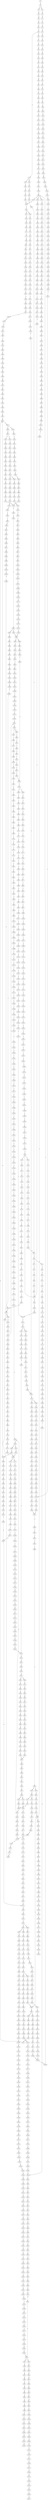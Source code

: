 strict digraph  {
	S0 -> S1 [ label = T ];
	S1 -> S2 [ label = G ];
	S1 -> S3 [ label = A ];
	S2 -> S4 [ label = A ];
	S3 -> S5 [ label = A ];
	S4 -> S6 [ label = A ];
	S5 -> S7 [ label = A ];
	S6 -> S8 [ label = C ];
	S7 -> S9 [ label = C ];
	S8 -> S10 [ label = A ];
	S9 -> S11 [ label = A ];
	S10 -> S12 [ label = G ];
	S11 -> S13 [ label = G ];
	S12 -> S14 [ label = T ];
	S12 -> S15 [ label = G ];
	S13 -> S16 [ label = G ];
	S14 -> S17 [ label = T ];
	S15 -> S18 [ label = G ];
	S15 -> S19 [ label = T ];
	S16 -> S20 [ label = T ];
	S17 -> S21 [ label = G ];
	S18 -> S22 [ label = T ];
	S19 -> S23 [ label = C ];
	S20 -> S24 [ label = C ];
	S21 -> S25 [ label = A ];
	S22 -> S26 [ label = C ];
	S23 -> S27 [ label = C ];
	S24 -> S28 [ label = T ];
	S25 -> S29 [ label = C ];
	S26 -> S30 [ label = C ];
	S27 -> S31 [ label = C ];
	S28 -> S32 [ label = C ];
	S29 -> S33 [ label = T ];
	S30 -> S34 [ label = G ];
	S31 -> S35 [ label = T ];
	S32 -> S36 [ label = T ];
	S33 -> S37 [ label = G ];
	S34 -> S38 [ label = C ];
	S35 -> S39 [ label = T ];
	S36 -> S40 [ label = C ];
	S37 -> S41 [ label = T ];
	S38 -> S42 [ label = C ];
	S39 -> S43 [ label = C ];
	S40 -> S44 [ label = C ];
	S41 -> S45 [ label = A ];
	S42 -> S46 [ label = G ];
	S43 -> S47 [ label = T ];
	S43 -> S48 [ label = G ];
	S44 -> S49 [ label = G ];
	S45 -> S50 [ label = C ];
	S46 -> S51 [ label = C ];
	S46 -> S52 [ label = G ];
	S47 -> S53 [ label = C ];
	S48 -> S54 [ label = C ];
	S49 -> S55 [ label = T ];
	S50 -> S56 [ label = A ];
	S51 -> S57 [ label = A ];
	S52 -> S58 [ label = A ];
	S53 -> S59 [ label = G ];
	S54 -> S60 [ label = A ];
	S55 -> S61 [ label = A ];
	S56 -> S62 [ label = C ];
	S57 -> S63 [ label = C ];
	S58 -> S64 [ label = A ];
	S59 -> S65 [ label = T ];
	S60 -> S66 [ label = C ];
	S61 -> S67 [ label = C ];
	S62 -> S68 [ label = T ];
	S63 -> S69 [ label = G ];
	S64 -> S70 [ label = C ];
	S65 -> S71 [ label = A ];
	S66 -> S72 [ label = G ];
	S67 -> S73 [ label = A ];
	S68 -> S74 [ label = T ];
	S69 -> S75 [ label = C ];
	S70 -> S76 [ label = T ];
	S71 -> S77 [ label = C ];
	S72 -> S78 [ label = T ];
	S73 -> S79 [ label = T ];
	S74 -> S80 [ label = G ];
	S75 -> S81 [ label = G ];
	S76 -> S82 [ label = G ];
	S77 -> S83 [ label = G ];
	S78 -> S84 [ label = G ];
	S79 -> S85 [ label = G ];
	S80 -> S86 [ label = G ];
	S81 -> S87 [ label = C ];
	S82 -> S88 [ label = C ];
	S83 -> S89 [ label = G ];
	S84 -> S90 [ label = G ];
	S85 -> S91 [ label = G ];
	S86 -> S92 [ label = A ];
	S87 -> S93 [ label = A ];
	S87 -> S94 [ label = G ];
	S88 -> S95 [ label = A ];
	S89 -> S96 [ label = C ];
	S90 -> S97 [ label = C ];
	S91 -> S98 [ label = C ];
	S92 -> S99 [ label = G ];
	S93 -> S100 [ label = G ];
	S94 -> S101 [ label = C ];
	S94 -> S102 [ label = G ];
	S95 -> S103 [ label = A ];
	S96 -> S104 [ label = T ];
	S97 -> S105 [ label = G ];
	S98 -> S106 [ label = G ];
	S99 -> S107 [ label = A ];
	S100 -> S108 [ label = C ];
	S101 -> S109 [ label = G ];
	S102 -> S110 [ label = C ];
	S103 -> S111 [ label = C ];
	S104 -> S112 [ label = A ];
	S105 -> S113 [ label = T ];
	S106 -> S114 [ label = C ];
	S107 -> S115 [ label = C ];
	S108 -> S116 [ label = C ];
	S109 -> S117 [ label = T ];
	S110 -> S118 [ label = T ];
	S111 -> S119 [ label = C ];
	S112 -> S120 [ label = C ];
	S113 -> S121 [ label = C ];
	S114 -> S122 [ label = C ];
	S115 -> S123 [ label = C ];
	S116 -> S124 [ label = G ];
	S117 -> S125 [ label = C ];
	S118 -> S126 [ label = G ];
	S119 -> S127 [ label = A ];
	S120 -> S128 [ label = T ];
	S121 -> S129 [ label = C ];
	S122 -> S130 [ label = C ];
	S123 -> S131 [ label = C ];
	S124 -> S132 [ label = G ];
	S125 -> S133 [ label = G ];
	S126 -> S134 [ label = G ];
	S127 -> S135 [ label = G ];
	S128 -> S136 [ label = G ];
	S129 -> S137 [ label = C ];
	S130 -> S138 [ label = C ];
	S131 -> S139 [ label = C ];
	S132 -> S140 [ label = C ];
	S132 -> S141 [ label = T ];
	S133 -> S142 [ label = A ];
	S134 -> S143 [ label = A ];
	S135 -> S144 [ label = A ];
	S136 -> S145 [ label = G ];
	S137 -> S146 [ label = C ];
	S138 -> S147 [ label = C ];
	S139 -> S148 [ label = C ];
	S140 -> S149 [ label = A ];
	S141 -> S150 [ label = G ];
	S142 -> S151 [ label = C ];
	S143 -> S152 [ label = A ];
	S144 -> S153 [ label = A ];
	S145 -> S154 [ label = T ];
	S146 -> S155 [ label = A ];
	S147 -> S156 [ label = A ];
	S148 -> S157 [ label = C ];
	S149 -> S158 [ label = C ];
	S150 -> S159 [ label = G ];
	S151 -> S160 [ label = G ];
	S152 -> S161 [ label = T ];
	S153 -> S162 [ label = C ];
	S154 -> S163 [ label = G ];
	S155 -> S164 [ label = C ];
	S156 -> S165 [ label = C ];
	S157 -> S166 [ label = T ];
	S158 -> S167 [ label = T ];
	S159 -> S168 [ label = A ];
	S160 -> S169 [ label = C ];
	S161 -> S170 [ label = G ];
	S162 -> S171 [ label = A ];
	S163 -> S172 [ label = C ];
	S164 -> S173 [ label = T ];
	S165 -> S174 [ label = T ];
	S166 -> S175 [ label = T ];
	S167 -> S176 [ label = T ];
	S168 -> S177 [ label = A ];
	S169 -> S178 [ label = G ];
	S170 -> S179 [ label = G ];
	S171 -> S180 [ label = G ];
	S172 -> S181 [ label = T ];
	S173 -> S182 [ label = T ];
	S174 -> S183 [ label = T ];
	S175 -> S184 [ label = C ];
	S176 -> S185 [ label = C ];
	S177 -> S186 [ label = G ];
	S178 -> S187 [ label = C ];
	S179 -> S188 [ label = G ];
	S180 -> S189 [ label = C ];
	S181 -> S190 [ label = A ];
	S182 -> S191 [ label = G ];
	S183 -> S192 [ label = T ];
	S184 -> S193 [ label = A ];
	S185 -> S194 [ label = A ];
	S186 -> S195 [ label = A ];
	S187 -> S196 [ label = C ];
	S188 -> S197 [ label = G ];
	S189 -> S198 [ label = C ];
	S190 -> S199 [ label = C ];
	S191 -> S200 [ label = A ];
	S192 -> S201 [ label = A ];
	S193 -> S202 [ label = G ];
	S194 -> S203 [ label = G ];
	S195 -> S204 [ label = A ];
	S196 -> S205 [ label = T ];
	S197 -> S206 [ label = T ];
	S198 -> S207 [ label = G ];
	S199 -> S208 [ label = T ];
	S200 -> S209 [ label = G ];
	S201 -> S210 [ label = G ];
	S202 -> S211 [ label = A ];
	S203 -> S212 [ label = C ];
	S204 -> S213 [ label = C ];
	S205 -> S214 [ label = C ];
	S206 -> S215 [ label = C ];
	S207 -> S216 [ label = T ];
	S208 -> S217 [ label = G ];
	S209 -> S218 [ label = C ];
	S210 -> S219 [ label = C ];
	S211 -> S220 [ label = G ];
	S212 -> S221 [ label = C ];
	S213 -> S222 [ label = G ];
	S214 -> S223 [ label = G ];
	S215 -> S224 [ label = C ];
	S216 -> S225 [ label = C ];
	S217 -> S226 [ label = T ];
	S218 -> S227 [ label = C ];
	S219 -> S228 [ label = C ];
	S220 -> S229 [ label = G ];
	S221 -> S230 [ label = G ];
	S222 -> S231 [ label = G ];
	S223 -> S232 [ label = G ];
	S224 -> S233 [ label = G ];
	S225 -> S234 [ label = C ];
	S226 -> S235 [ label = A ];
	S227 -> S236 [ label = G ];
	S228 -> S237 [ label = G ];
	S229 -> S238 [ label = T ];
	S230 -> S239 [ label = C ];
	S231 -> S240 [ label = C ];
	S232 -> S241 [ label = G ];
	S233 -> S242 [ label = C ];
	S234 -> S243 [ label = T ];
	S235 -> S244 [ label = A ];
	S236 -> S245 [ label = C ];
	S237 -> S246 [ label = T ];
	S238 -> S247 [ label = C ];
	S239 -> S248 [ label = C ];
	S240 -> S249 [ label = A ];
	S241 -> S250 [ label = C ];
	S242 -> S42 [ label = C ];
	S243 -> S251 [ label = C ];
	S244 -> S252 [ label = C ];
	S245 -> S253 [ label = C ];
	S246 -> S254 [ label = C ];
	S247 -> S255 [ label = C ];
	S248 -> S256 [ label = C ];
	S249 -> S257 [ label = C ];
	S250 -> S258 [ label = T ];
	S251 -> S259 [ label = T ];
	S252 -> S260 [ label = A ];
	S253 -> S261 [ label = C ];
	S254 -> S262 [ label = C ];
	S255 -> S263 [ label = C ];
	S256 -> S264 [ label = C ];
	S257 -> S265 [ label = C ];
	S257 -> S266 [ label = T ];
	S258 -> S267 [ label = C ];
	S259 -> S268 [ label = G ];
	S260 -> S269 [ label = C ];
	S261 -> S264 [ label = C ];
	S262 -> S270 [ label = C ];
	S263 -> S271 [ label = T ];
	S263 -> S272 [ label = A ];
	S263 -> S273 [ label = G ];
	S264 -> S274 [ label = T ];
	S265 -> S275 [ label = G ];
	S266 -> S276 [ label = G ];
	S267 -> S277 [ label = A ];
	S268 -> S278 [ label = T ];
	S269 -> S279 [ label = A ];
	S270 -> S280 [ label = A ];
	S271 -> S39 [ label = T ];
	S272 -> S281 [ label = G ];
	S273 -> S282 [ label = G ];
	S274 -> S283 [ label = T ];
	S274 -> S284 [ label = C ];
	S275 -> S285 [ label = G ];
	S276 -> S286 [ label = G ];
	S277 -> S287 [ label = C ];
	S278 -> S288 [ label = C ];
	S279 -> S289 [ label = C ];
	S280 -> S290 [ label = C ];
	S281 -> S291 [ label = A ];
	S282 -> S292 [ label = A ];
	S283 -> S293 [ label = C ];
	S284 -> S294 [ label = C ];
	S285 -> S295 [ label = G ];
	S286 -> S296 [ label = G ];
	S287 -> S297 [ label = G ];
	S288 -> S298 [ label = G ];
	S289 -> S299 [ label = G ];
	S290 -> S300 [ label = C ];
	S291 -> S301 [ label = G ];
	S292 -> S302 [ label = G ];
	S293 -> S303 [ label = A ];
	S294 -> S304 [ label = A ];
	S295 -> S305 [ label = A ];
	S296 -> S306 [ label = A ];
	S297 -> S307 [ label = T ];
	S298 -> S308 [ label = T ];
	S299 -> S309 [ label = C ];
	S300 -> S310 [ label = A ];
	S301 -> S311 [ label = C ];
	S302 -> S312 [ label = G ];
	S303 -> S313 [ label = C ];
	S304 -> S314 [ label = C ];
	S305 -> S315 [ label = A ];
	S306 -> S316 [ label = A ];
	S307 -> S317 [ label = C ];
	S308 -> S318 [ label = G ];
	S309 -> S319 [ label = T ];
	S310 -> S320 [ label = C ];
	S311 -> S321 [ label = C ];
	S312 -> S322 [ label = C ];
	S313 -> S323 [ label = G ];
	S314 -> S324 [ label = C ];
	S315 -> S325 [ label = T ];
	S316 -> S326 [ label = C ];
	S317 -> S327 [ label = C ];
	S318 -> S328 [ label = G ];
	S319 -> S329 [ label = C ];
	S320 -> S330 [ label = C ];
	S321 -> S331 [ label = A ];
	S322 -> S332 [ label = G ];
	S323 -> S333 [ label = C ];
	S324 -> S334 [ label = C ];
	S325 -> S335 [ label = T ];
	S326 -> S336 [ label = T ];
	S327 -> S337 [ label = A ];
	S328 -> S338 [ label = T ];
	S329 -> S339 [ label = C ];
	S330 -> S340 [ label = G ];
	S331 -> S341 [ label = C ];
	S332 -> S342 [ label = T ];
	S333 -> S343 [ label = T ];
	S334 -> S344 [ label = G ];
	S335 -> S345 [ label = G ];
	S336 -> S346 [ label = G ];
	S337 -> S347 [ label = G ];
	S338 -> S348 [ label = A ];
	S339 -> S349 [ label = T ];
	S340 -> S350 [ label = A ];
	S341 -> S351 [ label = G ];
	S342 -> S352 [ label = G ];
	S343 -> S353 [ label = C ];
	S344 -> S354 [ label = C ];
	S345 -> S355 [ label = A ];
	S346 -> S356 [ label = G ];
	S347 -> S357 [ label = C ];
	S348 -> S358 [ label = C ];
	S349 -> S359 [ label = A ];
	S350 -> S360 [ label = T ];
	S351 -> S361 [ label = G ];
	S352 -> S362 [ label = G ];
	S353 -> S363 [ label = C ];
	S354 -> S364 [ label = C ];
	S355 -> S365 [ label = A ];
	S356 -> S366 [ label = A ];
	S357 -> S367 [ label = T ];
	S357 -> S368 [ label = G ];
	S358 -> S369 [ label = C ];
	S359 -> S370 [ label = G ];
	S360 -> S371 [ label = C ];
	S361 -> S372 [ label = T ];
	S362 -> S373 [ label = T ];
	S363 -> S374 [ label = G ];
	S364 -> S375 [ label = G ];
	S365 -> S376 [ label = C ];
	S366 -> S377 [ label = C ];
	S367 -> S378 [ label = T ];
	S368 -> S379 [ label = A ];
	S369 -> S380 [ label = G ];
	S370 -> S381 [ label = A ];
	S371 -> S382 [ label = G ];
	S372 -> S383 [ label = T ];
	S373 -> S384 [ label = A ];
	S374 -> S385 [ label = G ];
	S375 -> S386 [ label = G ];
	S376 -> S387 [ label = C ];
	S377 -> S388 [ label = C ];
	S378 -> S389 [ label = C ];
	S379 -> S390 [ label = G ];
	S380 -> S391 [ label = G ];
	S381 -> S392 [ label = A ];
	S382 -> S393 [ label = G ];
	S383 -> S394 [ label = A ];
	S384 -> S395 [ label = T ];
	S385 -> S396 [ label = T ];
	S386 -> S397 [ label = T ];
	S387 -> S398 [ label = C ];
	S388 -> S399 [ label = C ];
	S389 -> S400 [ label = A ];
	S390 -> S401 [ label = T ];
	S391 -> S402 [ label = T ];
	S392 -> S403 [ label = C ];
	S393 -> S404 [ label = T ];
	S394 -> S405 [ label = C ];
	S395 -> S406 [ label = G ];
	S396 -> S407 [ label = T ];
	S397 -> S408 [ label = C ];
	S398 -> S409 [ label = G ];
	S399 -> S410 [ label = G ];
	S400 -> S411 [ label = C ];
	S401 -> S412 [ label = C ];
	S402 -> S413 [ label = G ];
	S403 -> S414 [ label = T ];
	S404 -> S415 [ label = T ];
	S405 -> S416 [ label = T ];
	S406 -> S417 [ label = A ];
	S407 -> S418 [ label = G ];
	S408 -> S419 [ label = C ];
	S409 -> S420 [ label = T ];
	S410 -> S421 [ label = T ];
	S411 -> S422 [ label = G ];
	S412 -> S423 [ label = C ];
	S412 -> S424 [ label = T ];
	S413 -> S425 [ label = G ];
	S414 -> S426 [ label = T ];
	S415 -> S427 [ label = C ];
	S416 -> S428 [ label = G ];
	S417 -> S429 [ label = G ];
	S418 -> S430 [ label = C ];
	S419 -> S431 [ label = C ];
	S420 -> S432 [ label = C ];
	S421 -> S433 [ label = C ];
	S422 -> S434 [ label = C ];
	S423 -> S435 [ label = C ];
	S424 -> S436 [ label = C ];
	S425 -> S437 [ label = T ];
	S426 -> S438 [ label = C ];
	S427 -> S439 [ label = C ];
	S428 -> S440 [ label = C ];
	S429 -> S441 [ label = C ];
	S430 -> S442 [ label = A ];
	S431 -> S443 [ label = A ];
	S432 -> S444 [ label = T ];
	S433 -> S445 [ label = T ];
	S434 -> S446 [ label = C ];
	S435 -> S447 [ label = T ];
	S435 -> S448 [ label = G ];
	S436 -> S449 [ label = G ];
	S437 -> S450 [ label = T ];
	S438 -> S451 [ label = A ];
	S439 -> S452 [ label = A ];
	S440 -> S453 [ label = A ];
	S441 -> S454 [ label = G ];
	S442 -> S455 [ label = C ];
	S443 -> S456 [ label = G ];
	S444 -> S457 [ label = C ];
	S445 -> S457 [ label = C ];
	S446 -> S458 [ label = C ];
	S447 -> S459 [ label = C ];
	S448 -> S460 [ label = C ];
	S449 -> S461 [ label = T ];
	S450 -> S462 [ label = A ];
	S451 -> S463 [ label = A ];
	S452 -> S464 [ label = G ];
	S453 -> S465 [ label = G ];
	S454 -> S466 [ label = G ];
	S455 -> S467 [ label = T ];
	S456 -> S468 [ label = T ];
	S457 -> S469 [ label = G ];
	S458 -> S470 [ label = T ];
	S459 -> S471 [ label = C ];
	S460 -> S472 [ label = C ];
	S461 -> S473 [ label = C ];
	S462 -> S474 [ label = G ];
	S463 -> S475 [ label = C ];
	S464 -> S476 [ label = T ];
	S465 -> S477 [ label = A ];
	S466 -> S478 [ label = T ];
	S467 -> S479 [ label = G ];
	S468 -> S480 [ label = G ];
	S469 -> S481 [ label = G ];
	S470 -> S482 [ label = T ];
	S471 -> S483 [ label = G ];
	S472 -> S484 [ label = T ];
	S473 -> S485 [ label = T ];
	S474 -> S486 [ label = A ];
	S475 -> S487 [ label = C ];
	S475 -> S488 [ label = T ];
	S476 -> S489 [ label = G ];
	S477 -> S490 [ label = C ];
	S478 -> S491 [ label = C ];
	S479 -> S492 [ label = G ];
	S480 -> S493 [ label = G ];
	S481 -> S494 [ label = C ];
	S482 -> S495 [ label = C ];
	S483 -> S496 [ label = G ];
	S484 -> S497 [ label = G ];
	S485 -> S498 [ label = G ];
	S486 -> S499 [ label = A ];
	S487 -> S500 [ label = G ];
	S488 -> S501 [ label = G ];
	S489 -> S502 [ label = G ];
	S490 -> S503 [ label = G ];
	S491 -> S504 [ label = G ];
	S492 -> S505 [ label = T ];
	S493 -> S506 [ label = T ];
	S494 -> S507 [ label = A ];
	S495 -> S508 [ label = A ];
	S496 -> S509 [ label = T ];
	S497 -> S510 [ label = T ];
	S498 -> S511 [ label = T ];
	S499 -> S512 [ label = G ];
	S500 -> S513 [ label = G ];
	S501 -> S514 [ label = G ];
	S501 -> S515 [ label = C ];
	S502 -> S516 [ label = T ];
	S503 -> S517 [ label = G ];
	S504 -> S518 [ label = C ];
	S505 -> S519 [ label = C ];
	S506 -> S520 [ label = C ];
	S507 -> S521 [ label = C ];
	S508 -> S522 [ label = T ];
	S509 -> S523 [ label = C ];
	S510 -> S524 [ label = C ];
	S511 -> S525 [ label = T ];
	S512 -> S526 [ label = G ];
	S513 -> S527 [ label = C ];
	S514 -> S528 [ label = C ];
	S515 -> S529 [ label = C ];
	S516 -> S520 [ label = C ];
	S517 -> S530 [ label = A ];
	S518 -> S531 [ label = A ];
	S519 -> S532 [ label = G ];
	S520 -> S533 [ label = G ];
	S521 -> S534 [ label = C ];
	S522 -> S535 [ label = C ];
	S523 -> S536 [ label = T ];
	S524 -> S537 [ label = G ];
	S525 -> S538 [ label = C ];
	S526 -> S539 [ label = G ];
	S527 -> S540 [ label = C ];
	S528 -> S541 [ label = C ];
	S529 -> S542 [ label = C ];
	S530 -> S543 [ label = C ];
	S531 -> S544 [ label = C ];
	S532 -> S545 [ label = T ];
	S533 -> S546 [ label = T ];
	S534 -> S547 [ label = G ];
	S535 -> S548 [ label = C ];
	S536 -> S549 [ label = G ];
	S537 -> S550 [ label = C ];
	S538 -> S551 [ label = C ];
	S539 -> S552 [ label = G ];
	S540 -> S553 [ label = C ];
	S541 -> S554 [ label = C ];
	S542 -> S555 [ label = T ];
	S543 -> S556 [ label = A ];
	S544 -> S557 [ label = G ];
	S545 -> S558 [ label = C ];
	S546 -> S559 [ label = C ];
	S547 -> S560 [ label = A ];
	S548 -> S561 [ label = A ];
	S549 -> S562 [ label = G ];
	S550 -> S563 [ label = G ];
	S551 -> S564 [ label = G ];
	S552 -> S565 [ label = G ];
	S553 -> S566 [ label = A ];
	S554 -> S567 [ label = A ];
	S555 -> S568 [ label = A ];
	S556 -> S569 [ label = C ];
	S557 -> S570 [ label = C ];
	S558 -> S571 [ label = C ];
	S559 -> S571 [ label = C ];
	S560 -> S572 [ label = G ];
	S560 -> S573 [ label = A ];
	S561 -> S574 [ label = G ];
	S562 -> S575 [ label = A ];
	S563 -> S576 [ label = C ];
	S564 -> S577 [ label = T ];
	S565 -> S578 [ label = T ];
	S566 -> S579 [ label = G ];
	S567 -> S580 [ label = G ];
	S568 -> S581 [ label = G ];
	S569 -> S582 [ label = A ];
	S570 -> S583 [ label = G ];
	S571 -> S584 [ label = G ];
	S572 -> S585 [ label = T ];
	S573 -> S586 [ label = T ];
	S574 -> S587 [ label = A ];
	S575 -> S588 [ label = G ];
	S576 -> S589 [ label = G ];
	S576 -> S590 [ label = A ];
	S577 -> S591 [ label = G ];
	S578 -> S592 [ label = C ];
	S579 -> S593 [ label = T ];
	S580 -> S594 [ label = G ];
	S581 -> S595 [ label = G ];
	S582 -> S596 [ label = C ];
	S583 -> S87 [ label = C ];
	S584 -> S597 [ label = T ];
	S585 -> S598 [ label = C ];
	S586 -> S599 [ label = G ];
	S587 -> S600 [ label = A ];
	S588 -> S601 [ label = G ];
	S589 -> S602 [ label = A ];
	S590 -> S603 [ label = A ];
	S591 -> S604 [ label = G ];
	S592 -> S605 [ label = C ];
	S593 -> S606 [ label = T ];
	S594 -> S607 [ label = T ];
	S595 -> S608 [ label = T ];
	S596 -> S609 [ label = C ];
	S597 -> S610 [ label = C ];
	S598 -> S611 [ label = C ];
	S599 -> S612 [ label = T ];
	S600 -> S613 [ label = C ];
	S601 -> S614 [ label = G ];
	S602 -> S615 [ label = G ];
	S603 -> S616 [ label = C ];
	S604 -> S617 [ label = C ];
	S605 -> S618 [ label = G ];
	S606 -> S619 [ label = G ];
	S607 -> S620 [ label = G ];
	S608 -> S621 [ label = G ];
	S609 -> S622 [ label = T ];
	S610 -> S623 [ label = A ];
	S611 -> S624 [ label = A ];
	S611 -> S625 [ label = T ];
	S612 -> S626 [ label = A ];
	S613 -> S627 [ label = C ];
	S614 -> S628 [ label = T ];
	S615 -> S629 [ label = C ];
	S616 -> S630 [ label = C ];
	S617 -> S631 [ label = C ];
	S618 -> S632 [ label = T ];
	S619 -> S633 [ label = T ];
	S620 -> S634 [ label = C ];
	S620 -> S635 [ label = G ];
	S621 -> S636 [ label = T ];
	S622 -> S637 [ label = C ];
	S623 -> S638 [ label = C ];
	S624 -> S639 [ label = G ];
	S625 -> S640 [ label = C ];
	S626 -> S641 [ label = G ];
	S627 -> S642 [ label = A ];
	S627 -> S643 [ label = G ];
	S628 -> S644 [ label = G ];
	S629 -> S645 [ label = A ];
	S630 -> S646 [ label = C ];
	S631 -> S647 [ label = C ];
	S632 -> S648 [ label = C ];
	S633 -> S649 [ label = G ];
	S634 -> S650 [ label = G ];
	S635 -> S651 [ label = G ];
	S636 -> S652 [ label = G ];
	S637 -> S653 [ label = T ];
	S638 -> S654 [ label = C ];
	S639 -> S655 [ label = T ];
	S639 -> S656 [ label = C ];
	S640 -> S657 [ label = G ];
	S641 -> S658 [ label = T ];
	S642 -> S659 [ label = G ];
	S642 -> S660 [ label = C ];
	S643 -> S661 [ label = G ];
	S644 -> S662 [ label = T ];
	S645 -> S663 [ label = G ];
	S646 -> S664 [ label = G ];
	S647 -> S665 [ label = G ];
	S648 -> S666 [ label = G ];
	S649 -> S667 [ label = C ];
	S650 -> S668 [ label = C ];
	S651 -> S669 [ label = C ];
	S652 -> S670 [ label = C ];
	S653 -> S671 [ label = A ];
	S654 -> S672 [ label = C ];
	S654 -> S673 [ label = G ];
	S655 -> S674 [ label = A ];
	S656 -> S675 [ label = T ];
	S657 -> S676 [ label = A ];
	S658 -> S677 [ label = T ];
	S659 -> S678 [ label = A ];
	S660 -> S679 [ label = C ];
	S661 -> S680 [ label = A ];
	S662 -> S681 [ label = T ];
	S663 -> S682 [ label = T ];
	S664 -> S683 [ label = T ];
	S665 -> S684 [ label = T ];
	S666 -> S685 [ label = G ];
	S667 -> S686 [ label = G ];
	S668 -> S687 [ label = G ];
	S669 -> S688 [ label = T ];
	S670 -> S689 [ label = G ];
	S671 -> S690 [ label = G ];
	S672 -> S691 [ label = T ];
	S673 -> S692 [ label = A ];
	S674 -> S693 [ label = G ];
	S675 -> S378 [ label = T ];
	S676 -> S694 [ label = A ];
	S677 -> S695 [ label = T ];
	S678 -> S696 [ label = C ];
	S679 -> S697 [ label = A ];
	S680 -> S698 [ label = C ];
	S681 -> S699 [ label = C ];
	S682 -> S700 [ label = G ];
	S683 -> S701 [ label = A ];
	S684 -> S702 [ label = C ];
	S685 -> S703 [ label = A ];
	S686 -> S704 [ label = T ];
	S687 -> S705 [ label = T ];
	S688 -> S706 [ label = T ];
	S689 -> S707 [ label = T ];
	S690 -> S708 [ label = A ];
	S691 -> S709 [ label = G ];
	S692 -> S710 [ label = A ];
	S692 -> S711 [ label = G ];
	S693 -> S712 [ label = G ];
	S693 -> S713 [ label = C ];
	S694 -> S714 [ label = C ];
	S695 -> S715 [ label = C ];
	S696 -> S716 [ label = T ];
	S697 -> S717 [ label = C ];
	S698 -> S718 [ label = G ];
	S699 -> S719 [ label = C ];
	S700 -> S720 [ label = C ];
	S701 -> S721 [ label = C ];
	S702 -> S722 [ label = C ];
	S703 -> S723 [ label = A ];
	S704 -> S724 [ label = C ];
	S705 -> S725 [ label = C ];
	S706 -> S726 [ label = C ];
	S707 -> S727 [ label = C ];
	S708 -> S728 [ label = A ];
	S709 -> S729 [ label = T ];
	S710 -> S730 [ label = T ];
	S711 -> S731 [ label = T ];
	S712 -> S732 [ label = G ];
	S713 -> S733 [ label = T ];
	S714 -> S734 [ label = T ];
	S715 -> S735 [ label = A ];
	S716 -> S736 [ label = C ];
	S717 -> S737 [ label = C ];
	S718 -> S738 [ label = C ];
	S719 -> S739 [ label = A ];
	S720 -> S740 [ label = A ];
	S721 -> S741 [ label = A ];
	S722 -> S742 [ label = A ];
	S723 -> S743 [ label = C ];
	S724 -> S744 [ label = G ];
	S725 -> S745 [ label = G ];
	S726 -> S746 [ label = G ];
	S727 -> S744 [ label = G ];
	S728 -> S747 [ label = C ];
	S729 -> S748 [ label = C ];
	S730 -> S749 [ label = C ];
	S731 -> S598 [ label = C ];
	S732 -> S750 [ label = T ];
	S733 -> S751 [ label = C ];
	S734 -> S752 [ label = T ];
	S735 -> S753 [ label = C ];
	S736 -> S754 [ label = C ];
	S737 -> S755 [ label = C ];
	S738 -> S756 [ label = C ];
	S739 -> S757 [ label = G ];
	S740 -> S758 [ label = A ];
	S741 -> S759 [ label = G ];
	S742 -> S760 [ label = G ];
	S743 -> S761 [ label = A ];
	S743 -> S762 [ label = T ];
	S744 -> S763 [ label = A ];
	S745 -> S764 [ label = T ];
	S746 -> S765 [ label = A ];
	S747 -> S766 [ label = G ];
	S748 -> S767 [ label = C ];
	S749 -> S768 [ label = C ];
	S750 -> S769 [ label = C ];
	S751 -> S770 [ label = C ];
	S752 -> S771 [ label = C ];
	S753 -> S772 [ label = T ];
	S754 -> S773 [ label = C ];
	S755 -> S774 [ label = C ];
	S756 -> S775 [ label = C ];
	S757 -> S776 [ label = C ];
	S758 -> S777 [ label = C ];
	S759 -> S778 [ label = C ];
	S760 -> S779 [ label = T ];
	S761 -> S780 [ label = G ];
	S762 -> S781 [ label = A ];
	S763 -> S782 [ label = A ];
	S764 -> S783 [ label = G ];
	S765 -> S784 [ label = A ];
	S766 -> S785 [ label = A ];
	S767 -> S786 [ label = T ];
	S768 -> S787 [ label = T ];
	S769 -> S788 [ label = A ];
	S770 -> S789 [ label = A ];
	S771 -> S790 [ label = A ];
	S772 -> S791 [ label = C ];
	S773 -> S792 [ label = A ];
	S774 -> S793 [ label = T ];
	S775 -> S794 [ label = A ];
	S776 -> S795 [ label = A ];
	S777 -> S796 [ label = A ];
	S778 -> S797 [ label = A ];
	S779 -> S798 [ label = A ];
	S780 -> S799 [ label = G ];
	S781 -> S800 [ label = C ];
	S782 -> S801 [ label = C ];
	S783 -> S802 [ label = C ];
	S784 -> S803 [ label = C ];
	S785 -> S804 [ label = G ];
	S786 -> S805 [ label = A ];
	S786 -> S806 [ label = T ];
	S787 -> S807 [ label = C ];
	S788 -> S808 [ label = C ];
	S789 -> S809 [ label = C ];
	S790 -> S463 [ label = A ];
	S791 -> S810 [ label = C ];
	S792 -> S811 [ label = T ];
	S793 -> S812 [ label = T ];
	S794 -> S813 [ label = T ];
	S795 -> S814 [ label = G ];
	S796 -> S815 [ label = G ];
	S797 -> S816 [ label = G ];
	S798 -> S693 [ label = G ];
	S799 -> S817 [ label = A ];
	S800 -> S818 [ label = A ];
	S801 -> S819 [ label = C ];
	S801 -> S820 [ label = A ];
	S802 -> S821 [ label = A ];
	S803 -> S822 [ label = A ];
	S804 -> S823 [ label = G ];
	S805 -> S824 [ label = C ];
	S806 -> S825 [ label = G ];
	S807 -> S826 [ label = G ];
	S808 -> S827 [ label = T ];
	S809 -> S828 [ label = C ];
	S810 -> S829 [ label = T ];
	S811 -> S830 [ label = C ];
	S812 -> S831 [ label = C ];
	S813 -> S832 [ label = C ];
	S814 -> S833 [ label = A ];
	S815 -> S834 [ label = C ];
	S816 -> S835 [ label = G ];
	S817 -> S836 [ label = A ];
	S818 -> S837 [ label = A ];
	S819 -> S838 [ label = T ];
	S820 -> S839 [ label = C ];
	S821 -> S840 [ label = T ];
	S822 -> S841 [ label = C ];
	S823 -> S842 [ label = T ];
	S824 -> S843 [ label = T ];
	S825 -> S844 [ label = A ];
	S825 -> S845 [ label = T ];
	S826 -> S846 [ label = A ];
	S827 -> S847 [ label = C ];
	S828 -> S848 [ label = G ];
	S829 -> S849 [ label = T ];
	S830 -> S850 [ label = T ];
	S831 -> S851 [ label = C ];
	S831 -> S852 [ label = G ];
	S832 -> S853 [ label = G ];
	S833 -> S854 [ label = T ];
	S834 -> S855 [ label = T ];
	S835 -> S856 [ label = T ];
	S836 -> S857 [ label = T ];
	S837 -> S858 [ label = C ];
	S838 -> S859 [ label = T ];
	S838 -> S860 [ label = G ];
	S839 -> S861 [ label = C ];
	S840 -> S862 [ label = C ];
	S841 -> S863 [ label = G ];
	S842 -> S864 [ label = G ];
	S843 -> S865 [ label = A ];
	S844 -> S866 [ label = A ];
	S845 -> S867 [ label = A ];
	S846 -> S868 [ label = A ];
	S847 -> S869 [ label = G ];
	S848 -> S870 [ label = G ];
	S849 -> S871 [ label = T ];
	S850 -> S872 [ label = G ];
	S851 -> S873 [ label = T ];
	S852 -> S874 [ label = A ];
	S853 -> S875 [ label = T ];
	S854 -> S876 [ label = A ];
	S855 -> S877 [ label = A ];
	S856 -> S878 [ label = G ];
	S857 -> S879 [ label = A ];
	S858 -> S880 [ label = G ];
	S859 -> S881 [ label = C ];
	S860 -> S882 [ label = T ];
	S861 -> S883 [ label = C ];
	S862 -> S884 [ label = C ];
	S863 -> S885 [ label = C ];
	S864 -> S886 [ label = T ];
	S865 -> S887 [ label = C ];
	S866 -> S888 [ label = C ];
	S867 -> S889 [ label = G ];
	S868 -> S714 [ label = C ];
	S869 -> S890 [ label = C ];
	S870 -> S891 [ label = A ];
	S871 -> S892 [ label = C ];
	S872 -> S893 [ label = C ];
	S873 -> S894 [ label = G ];
	S874 -> S895 [ label = T ];
	S875 -> S896 [ label = C ];
	S876 -> S897 [ label = A ];
	S877 -> S898 [ label = C ];
	S878 -> S899 [ label = C ];
	S879 -> S900 [ label = G ];
	S880 -> S901 [ label = A ];
	S881 -> S902 [ label = G ];
	S882 -> S903 [ label = C ];
	S883 -> S904 [ label = G ];
	S884 -> S905 [ label = G ];
	S885 -> S906 [ label = G ];
	S886 -> S907 [ label = C ];
	S887 -> S908 [ label = C ];
	S888 -> S909 [ label = T ];
	S889 -> S910 [ label = G ];
	S890 -> S911 [ label = T ];
	S891 -> S912 [ label = C ];
	S892 -> S913 [ label = A ];
	S893 -> S914 [ label = C ];
	S894 -> S915 [ label = T ];
	S895 -> S916 [ label = C ];
	S896 -> S917 [ label = C ];
	S897 -> S918 [ label = A ];
	S898 -> S919 [ label = G ];
	S899 -> S920 [ label = A ];
	S900 -> S921 [ label = T ];
	S901 -> S922 [ label = A ];
	S902 -> S923 [ label = T ];
	S903 -> S924 [ label = G ];
	S904 -> S925 [ label = T ];
	S905 -> S926 [ label = C ];
	S906 -> S927 [ label = C ];
	S907 -> S928 [ label = C ];
	S908 -> S929 [ label = A ];
	S909 -> S930 [ label = T ];
	S910 -> S931 [ label = A ];
	S911 -> S932 [ label = T ];
	S912 -> S933 [ label = G ];
	S913 -> S934 [ label = T ];
	S914 -> S935 [ label = A ];
	S915 -> S936 [ label = C ];
	S916 -> S937 [ label = G ];
	S917 -> S938 [ label = T ];
	S918 -> S939 [ label = A ];
	S919 -> S940 [ label = A ];
	S920 -> S941 [ label = C ];
	S921 -> S942 [ label = C ];
	S922 -> S943 [ label = A ];
	S923 -> S944 [ label = A ];
	S924 -> S945 [ label = C ];
	S925 -> S946 [ label = A ];
	S926 -> S947 [ label = A ];
	S927 -> S948 [ label = A ];
	S928 -> S949 [ label = C ];
	S929 -> S950 [ label = G ];
	S930 -> S951 [ label = C ];
	S931 -> S952 [ label = G ];
	S932 -> S953 [ label = C ];
	S933 -> S954 [ label = T ];
	S934 -> S955 [ label = C ];
	S935 -> S956 [ label = G ];
	S936 -> S957 [ label = C ];
	S937 -> S958 [ label = T ];
	S938 -> S959 [ label = C ];
	S939 -> S960 [ label = A ];
	S940 -> S961 [ label = G ];
	S941 -> S962 [ label = G ];
	S942 -> S963 [ label = T ];
	S943 -> S964 [ label = A ];
	S944 -> S965 [ label = C ];
	S945 -> S563 [ label = G ];
	S946 -> S966 [ label = C ];
	S947 -> S967 [ label = C ];
	S948 -> S968 [ label = C ];
	S949 -> S969 [ label = T ];
	S950 -> S970 [ label = G ];
	S951 -> S971 [ label = A ];
	S952 -> S972 [ label = A ];
	S953 -> S973 [ label = A ];
	S954 -> S974 [ label = C ];
	S955 -> S975 [ label = C ];
	S956 -> S976 [ label = T ];
	S957 -> S977 [ label = T ];
	S958 -> S978 [ label = T ];
	S959 -> S979 [ label = T ];
	S960 -> S980 [ label = C ];
	S961 -> S981 [ label = A ];
	S962 -> S982 [ label = C ];
	S963 -> S983 [ label = C ];
	S964 -> S984 [ label = C ];
	S965 -> S985 [ label = T ];
	S966 -> S986 [ label = G ];
	S967 -> S987 [ label = G ];
	S968 -> S988 [ label = G ];
	S969 -> S989 [ label = G ];
	S970 -> S990 [ label = A ];
	S971 -> S463 [ label = A ];
	S972 -> S991 [ label = G ];
	S973 -> S992 [ label = T ];
	S974 -> S993 [ label = G ];
	S975 -> S994 [ label = A ];
	S976 -> S995 [ label = C ];
	S977 -> S806 [ label = T ];
	S978 -> S996 [ label = T ];
	S979 -> S997 [ label = T ];
	S980 -> S998 [ label = T ];
	S981 -> S999 [ label = A ];
	S982 -> S1000 [ label = G ];
	S983 -> S1001 [ label = T ];
	S984 -> S1002 [ label = A ];
	S985 -> S1003 [ label = T ];
	S986 -> S1004 [ label = T ];
	S987 -> S1005 [ label = T ];
	S988 -> S1006 [ label = T ];
	S989 -> S1007 [ label = T ];
	S990 -> S1008 [ label = G ];
	S991 -> S1009 [ label = G ];
	S992 -> S1010 [ label = C ];
	S993 -> S1011 [ label = T ];
	S994 -> S574 [ label = G ];
	S995 -> S1012 [ label = G ];
	S996 -> S1013 [ label = G ];
	S997 -> S1014 [ label = C ];
	S998 -> S1015 [ label = T ];
	S999 -> S1016 [ label = C ];
	S1000 -> S1017 [ label = G ];
	S1001 -> S1018 [ label = C ];
	S1002 -> S1019 [ label = G ];
	S1003 -> S1020 [ label = C ];
	S1004 -> S1021 [ label = C ];
	S1005 -> S1022 [ label = C ];
	S1006 -> S1023 [ label = C ];
	S1007 -> S1024 [ label = C ];
	S1008 -> S1025 [ label = A ];
	S1009 -> S1026 [ label = T ];
	S1010 -> S1027 [ label = C ];
	S1011 -> S1028 [ label = G ];
	S1012 -> S1029 [ label = T ];
	S1013 -> S1030 [ label = T ];
	S1014 -> S1031 [ label = T ];
	S1015 -> S1032 [ label = T ];
	S1016 -> S1033 [ label = T ];
	S1017 -> S1034 [ label = T ];
	S1018 -> S1035 [ label = T ];
	S1019 -> S1036 [ label = A ];
	S1020 -> S1037 [ label = A ];
	S1021 -> S1038 [ label = C ];
	S1022 -> S1039 [ label = G ];
	S1023 -> S1040 [ label = C ];
	S1024 -> S1041 [ label = C ];
	S1025 -> S1042 [ label = G ];
	S1026 -> S1043 [ label = C ];
	S1027 -> S561 [ label = A ];
	S1028 -> S1044 [ label = A ];
	S1029 -> S1045 [ label = A ];
	S1030 -> S1046 [ label = A ];
	S1031 -> S1047 [ label = C ];
	S1032 -> S1048 [ label = G ];
	S1033 -> S1049 [ label = G ];
	S1034 -> S1050 [ label = G ];
	S1035 -> S1051 [ label = G ];
	S1036 -> S1052 [ label = A ];
	S1037 -> S1053 [ label = A ];
	S1038 -> S1054 [ label = A ];
	S1039 -> S1055 [ label = A ];
	S1040 -> S1056 [ label = A ];
	S1041 -> S786 [ label = T ];
	S1042 -> S1057 [ label = T ];
	S1043 -> S1058 [ label = C ];
	S1044 -> S1059 [ label = C ];
	S1045 -> S1060 [ label = A ];
	S1046 -> S1061 [ label = G ];
	S1047 -> S1062 [ label = G ];
	S1048 -> S1063 [ label = C ];
	S1049 -> S1064 [ label = G ];
	S1050 -> S1065 [ label = C ];
	S1051 -> S1066 [ label = A ];
	S1052 -> S1067 [ label = G ];
	S1053 -> S1068 [ label = G ];
	S1054 -> S1069 [ label = G ];
	S1055 -> S1070 [ label = G ];
	S1056 -> S347 [ label = G ];
	S1057 -> S1071 [ label = C ];
	S1058 -> S263 [ label = C ];
	S1059 -> S1072 [ label = C ];
	S1060 -> S1073 [ label = G ];
	S1061 -> S1074 [ label = G ];
	S1062 -> S1075 [ label = G ];
	S1063 -> S1076 [ label = C ];
	S1064 -> S1077 [ label = C ];
	S1065 -> S1078 [ label = C ];
	S1066 -> S1079 [ label = G ];
	S1067 -> S1080 [ label = G ];
	S1068 -> S1081 [ label = C ];
	S1069 -> S357 [ label = C ];
	S1070 -> S1082 [ label = C ];
	S1071 -> S1083 [ label = A ];
	S1072 -> S1084 [ label = G ];
	S1073 -> S1085 [ label = A ];
	S1074 -> S1086 [ label = A ];
	S1075 -> S1087 [ label = A ];
	S1076 -> S1088 [ label = G ];
	S1077 -> S1089 [ label = G ];
	S1078 -> S1090 [ label = G ];
	S1079 -> S1091 [ label = T ];
	S1080 -> S1092 [ label = G ];
	S1081 -> S1093 [ label = G ];
	S1082 -> S1094 [ label = G ];
	S1083 -> S1095 [ label = G ];
	S1084 -> S1096 [ label = G ];
	S1085 -> S1097 [ label = C ];
	S1086 -> S1098 [ label = A ];
	S1087 -> S1099 [ label = G ];
	S1088 -> S1100 [ label = T ];
	S1089 -> S1101 [ label = C ];
	S1090 -> S1102 [ label = C ];
	S1091 -> S1103 [ label = A ];
	S1092 -> S1104 [ label = G ];
	S1093 -> S1105 [ label = A ];
	S1094 -> S1106 [ label = A ];
	S1095 -> S1107 [ label = G ];
	S1096 -> S1108 [ label = T ];
	S1097 -> S1109 [ label = G ];
	S1098 -> S1110 [ label = A ];
	S1099 -> S1111 [ label = A ];
	S1100 -> S1112 [ label = A ];
	S1101 -> S1113 [ label = A ];
	S1102 -> S1114 [ label = A ];
	S1104 -> S1115 [ label = T ];
	S1105 -> S1116 [ label = G ];
	S1106 -> S1117 [ label = G ];
	S1107 -> S1118 [ label = A ];
	S1108 -> S1119 [ label = C ];
	S1109 -> S1120 [ label = G ];
	S1110 -> S1121 [ label = G ];
	S1111 -> S1122 [ label = G ];
	S1112 -> S1123 [ label = G ];
	S1113 -> S1124 [ label = G ];
	S1114 -> S1125 [ label = A ];
	S1115 -> S1126 [ label = C ];
	S1116 -> S1127 [ label = T ];
	S1117 -> S1128 [ label = T ];
	S1118 -> S1129 [ label = C ];
	S1119 -> S1130 [ label = G ];
	S1120 -> S1131 [ label = C ];
	S1121 -> S1132 [ label = G ];
	S1122 -> S1133 [ label = G ];
	S1123 -> S1134 [ label = C ];
	S1124 -> S1135 [ label = C ];
	S1125 -> S1136 [ label = C ];
	S1126 -> S1137 [ label = T ];
	S1127 -> S1138 [ label = C ];
	S1128 -> S1139 [ label = C ];
	S1129 -> S1140 [ label = C ];
	S1130 -> S1141 [ label = C ];
	S1131 -> S1142 [ label = T ];
	S1132 -> S1143 [ label = T ];
	S1133 -> S1144 [ label = T ];
	S1134 -> S1145 [ label = C ];
	S1135 -> S1146 [ label = G ];
	S1136 -> S1147 [ label = C ];
	S1137 -> S1148 [ label = C ];
	S1138 -> S423 [ label = C ];
	S1139 -> S1149 [ label = G ];
	S1140 -> S1150 [ label = A ];
	S1141 -> S1151 [ label = G ];
	S1142 -> S1152 [ label = C ];
	S1143 -> S1153 [ label = C ];
	S1144 -> S1043 [ label = C ];
	S1145 -> S1154 [ label = G ];
	S1146 -> S1155 [ label = G ];
	S1147 -> S1156 [ label = A ];
	S1148 -> S1157 [ label = T ];
	S1149 -> S1158 [ label = A ];
	S1150 -> S1159 [ label = G ];
	S1151 -> S1160 [ label = T ];
	S1152 -> S1161 [ label = T ];
	S1153 -> S1162 [ label = C ];
	S1154 -> S1163 [ label = G ];
	S1155 -> S1164 [ label = G ];
	S1156 -> S1165 [ label = G ];
	S1157 -> S1166 [ label = C ];
	S1158 -> S1167 [ label = A ];
	S1159 -> S1168 [ label = T ];
	S1160 -> S1169 [ label = A ];
	S1161 -> S1170 [ label = C ];
	S1162 -> S1171 [ label = C ];
	S1163 -> S1172 [ label = T ];
	S1164 -> S1173 [ label = T ];
	S1165 -> S1174 [ label = T ];
	S1166 -> S1175 [ label = G ];
	S1167 -> S1176 [ label = C ];
	S1168 -> S1177 [ label = C ];
	S1169 -> S1178 [ label = G ];
	S1170 -> S1179 [ label = G ];
	S1171 -> S1180 [ label = G ];
	S1172 -> S1181 [ label = G ];
	S1173 -> S1182 [ label = G ];
	S1174 -> S1183 [ label = C ];
	S1175 -> S1184 [ label = T ];
	S1176 -> S1185 [ label = C ];
	S1177 -> S1186 [ label = T ];
	S1178 -> S1187 [ label = C ];
	S1179 -> S1188 [ label = A ];
	S1180 -> S1189 [ label = A ];
	S1181 -> S1190 [ label = A ];
	S1182 -> S1191 [ label = C ];
	S1183 -> S1192 [ label = G ];
	S1184 -> S1193 [ label = G ];
	S1185 -> S838 [ label = T ];
	S1186 -> S1194 [ label = C ];
	S1187 -> S1195 [ label = C ];
	S1188 -> S1196 [ label = A ];
	S1189 -> S1197 [ label = A ];
	S1190 -> S1198 [ label = C ];
	S1191 -> S1199 [ label = C ];
	S1192 -> S1200 [ label = C ];
	S1193 -> S1201 [ label = G ];
	S1194 -> S1202 [ label = T ];
	S1195 -> S1203 [ label = G ];
	S1196 -> S1204 [ label = G ];
	S1197 -> S1205 [ label = G ];
	S1198 -> S1206 [ label = G ];
	S1199 -> S1207 [ label = G ];
	S1200 -> S1208 [ label = G ];
	S1201 -> S1209 [ label = T ];
	S1202 -> S1210 [ label = G ];
	S1203 -> S1211 [ label = C ];
	S1204 -> S1212 [ label = T ];
	S1205 -> S1213 [ label = T ];
	S1206 -> S1214 [ label = T ];
	S1207 -> S1215 [ label = C ];
	S1208 -> S1216 [ label = C ];
	S1209 -> S1217 [ label = A ];
	S1210 -> S1218 [ label = T ];
	S1211 -> S1219 [ label = T ];
	S1212 -> S1220 [ label = C ];
	S1213 -> S1221 [ label = C ];
	S1214 -> S1222 [ label = G ];
	S1215 -> S1223 [ label = C ];
	S1216 -> S1224 [ label = A ];
	S1218 -> S1225 [ label = A ];
	S1219 -> S1226 [ label = G ];
	S1220 -> S1227 [ label = G ];
	S1221 -> S1228 [ label = G ];
	S1222 -> S1229 [ label = G ];
	S1223 -> S1230 [ label = G ];
	S1224 -> S1231 [ label = G ];
	S1226 -> S1232 [ label = G ];
	S1227 -> S1233 [ label = C ];
	S1228 -> S1234 [ label = A ];
	S1229 -> S1235 [ label = G ];
	S1230 -> S1236 [ label = G ];
	S1231 -> S1237 [ label = C ];
	S1232 -> S1238 [ label = A ];
	S1233 -> S1239 [ label = G ];
	S1234 -> S1240 [ label = G ];
	S1235 -> S1241 [ label = T ];
	S1236 -> S1242 [ label = T ];
	S1237 -> S116 [ label = C ];
	S1238 -> S1243 [ label = A ];
	S1239 -> S1244 [ label = G ];
	S1240 -> S1245 [ label = G ];
	S1241 -> S1246 [ label = A ];
	S1242 -> S1247 [ label = G ];
	S1243 -> S1248 [ label = G ];
	S1244 -> S1249 [ label = C ];
	S1245 -> S1250 [ label = T ];
	S1246 -> S1251 [ label = C ];
	S1247 -> S1252 [ label = G ];
	S1248 -> S1253 [ label = A ];
	S1249 -> S1254 [ label = T ];
	S1250 -> S1255 [ label = A ];
	S1251 -> S1256 [ label = T ];
	S1252 -> S1257 [ label = T ];
	S1253 -> S1258 [ label = A ];
	S1254 -> S1259 [ label = A ];
	S1255 -> S1260 [ label = T ];
	S1256 -> S1261 [ label = A ];
	S1257 -> S1262 [ label = G ];
	S1258 -> S213 [ label = C ];
	S1259 -> S1263 [ label = T ];
	S1260 -> S1264 [ label = A ];
	S1261 -> S1265 [ label = T ];
	S1262 -> S1266 [ label = G ];
	S1263 -> S1267 [ label = A ];
	S1264 -> S1268 [ label = A ];
	S1265 -> S1269 [ label = T ];
	S1266 -> S1270 [ label = A ];
	S1267 -> S1271 [ label = G ];
	S1268 -> S1272 [ label = G ];
	S1269 -> S1273 [ label = G ];
	S1270 -> S1274 [ label = A ];
	S1271 -> S1275 [ label = T ];
	S1272 -> S1276 [ label = T ];
	S1273 -> S1277 [ label = G ];
	S1274 -> S1278 [ label = C ];
	S1275 -> S1279 [ label = A ];
	S1276 -> S1280 [ label = C ];
	S1277 -> S1281 [ label = A ];
	S1278 -> S1282 [ label = C ];
	S1279 -> S1283 [ label = G ];
	S1280 -> S1284 [ label = G ];
	S1281 -> S1285 [ label = A ];
	S1282 -> S1286 [ label = T ];
	S1283 -> S1287 [ label = C ];
	S1284 -> S1288 [ label = T ];
	S1285 -> S1289 [ label = C ];
	S1286 -> S1290 [ label = C ];
	S1287 -> S1291 [ label = C ];
	S1288 -> S1292 [ label = G ];
	S1289 -> S1293 [ label = G ];
	S1290 -> S1294 [ label = G ];
	S1291 -> S1295 [ label = G ];
	S1292 -> S1296 [ label = G ];
	S1293 -> S1297 [ label = G ];
	S1294 -> S1298 [ label = G ];
	S1295 -> S1299 [ label = A ];
	S1296 -> S1300 [ label = T ];
	S1297 -> S1301 [ label = T ];
	S1298 -> S1302 [ label = C ];
	S1299 -> S1303 [ label = A ];
	S1300 -> S348 [ label = A ];
	S1301 -> S1304 [ label = A ];
	S1302 -> S1305 [ label = A ];
	S1303 -> S1306 [ label = A ];
	S1304 -> S1307 [ label = C ];
	S1305 -> S1308 [ label = C ];
	S1306 -> S1309 [ label = C ];
	S1307 -> S1310 [ label = G ];
	S1308 -> S1311 [ label = G ];
	S1309 -> S1312 [ label = C ];
	S1310 -> S1313 [ label = A ];
	S1311 -> S1314 [ label = C ];
	S1312 -> S1315 [ label = C ];
	S1313 -> S1316 [ label = A ];
	S1314 -> S1317 [ label = G ];
	S1315 -> S1318 [ label = C ];
	S1316 -> S1319 [ label = G ];
	S1317 -> S1320 [ label = C ];
	S1318 -> S1321 [ label = G ];
	S1319 -> S1322 [ label = A ];
	S1320 -> S94 [ label = G ];
	S1321 -> S1323 [ label = A ];
	S1322 -> S1324 [ label = A ];
	S1323 -> S1325 [ label = C ];
	S1324 -> S1326 [ label = G ];
	S1325 -> S1327 [ label = T ];
	S1326 -> S1328 [ label = T ];
	S1327 -> S1329 [ label = A ];
	S1328 -> S1330 [ label = G ];
	S1329 -> S1331 [ label = G ];
	S1330 -> S1332 [ label = T ];
	S1331 -> S1333 [ label = A ];
	S1332 -> S1334 [ label = C ];
	S1333 -> S1335 [ label = A ];
	S1334 -> S1336 [ label = C ];
	S1335 -> S1337 [ label = T ];
	S1336 -> S1338 [ label = T ];
	S1337 -> S1339 [ label = C ];
	S1338 -> S1340 [ label = G ];
	S1339 -> S1341 [ label = G ];
	S1340 -> S1342 [ label = G ];
	S1341 -> S1343 [ label = G ];
	S1342 -> S1344 [ label = C ];
	S1343 -> S1345 [ label = G ];
	S1344 -> S1346 [ label = C ];
	S1345 -> S1347 [ label = T ];
	S1346 -> S1348 [ label = T ];
	S1347 -> S1349 [ label = A ];
	S1348 -> S1350 [ label = G ];
	S1349 -> S1351 [ label = T ];
	S1350 -> S1352 [ label = G ];
	S1351 -> S1353 [ label = C ];
	S1352 -> S1354 [ label = G ];
	S1353 -> S1355 [ label = C ];
	S1354 -> S1356 [ label = T ];
	S1355 -> S1357 [ label = C ];
	S1356 -> S1358 [ label = C ];
	S1357 -> S1359 [ label = G ];
	S1358 -> S1360 [ label = C ];
	S1359 -> S1361 [ label = A ];
	S1360 -> S1362 [ label = C ];
	S1361 -> S1363 [ label = A ];
	S1362 -> S1364 [ label = G ];
	S1363 -> S1365 [ label = A ];
	S1364 -> S1366 [ label = A ];
	S1365 -> S1367 [ label = G ];
	S1366 -> S1368 [ label = G ];
	S1367 -> S1369 [ label = T ];
	S1368 -> S1370 [ label = T ];
	S1369 -> S1371 [ label = G ];
	S1370 -> S1372 [ label = C ];
	S1371 -> S1373 [ label = T ];
	S1372 -> S1374 [ label = C ];
	S1373 -> S1375 [ label = C ];
	S1374 -> S624 [ label = A ];
	S1375 -> S1376 [ label = G ];
	S1376 -> S1377 [ label = T ];
	S1377 -> S1378 [ label = C ];
	S1378 -> S1379 [ label = G ];
	S1379 -> S1380 [ label = G ];
	S1380 -> S1381 [ label = A ];
	S1381 -> S1382 [ label = A ];
	S1382 -> S743 [ label = C ];
}
